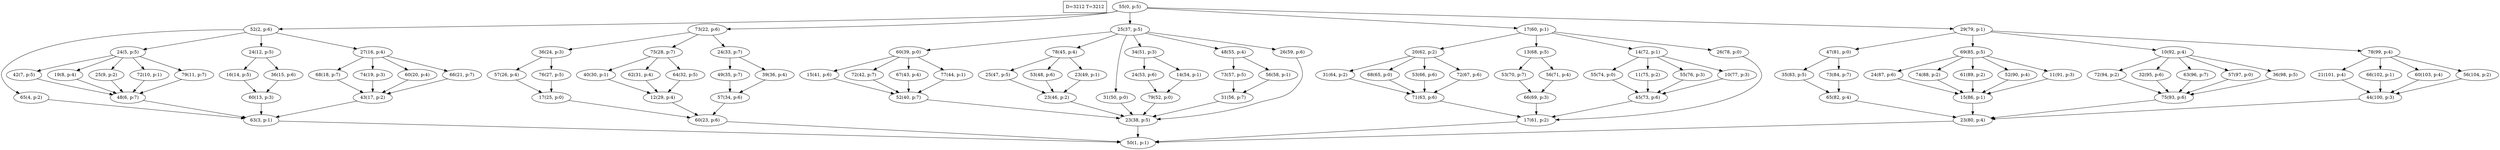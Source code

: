 digraph Task {
i [shape=box, label="D=3212 T=3212"]; 
0 [label="55(0, p:5)"];
1 [label="50(1, p:1)"];
2 [label="52(2, p:6)"];
3 [label="63(3, p:1)"];
4 [label="65(4, p:2)"];
5 [label="24(5, p:5)"];
6 [label="48(6, p:7)"];
7 [label="42(7, p:5)"];
8 [label="19(8, p:4)"];
9 [label="25(9, p:2)"];
10 [label="72(10, p:1)"];
11 [label="79(11, p:7)"];
12 [label="24(12, p:5)"];
13 [label="60(13, p:3)"];
14 [label="16(14, p:5)"];
15 [label="36(15, p:6)"];
16 [label="27(16, p:4)"];
17 [label="43(17, p:2)"];
18 [label="68(18, p:7)"];
19 [label="74(19, p:3)"];
20 [label="60(20, p:4)"];
21 [label="66(21, p:7)"];
22 [label="73(22, p:6)"];
23 [label="60(23, p:6)"];
24 [label="36(24, p:3)"];
25 [label="17(25, p:0)"];
26 [label="57(26, p:4)"];
27 [label="76(27, p:5)"];
28 [label="75(28, p:7)"];
29 [label="12(29, p:4)"];
30 [label="40(30, p:1)"];
31 [label="62(31, p:4)"];
32 [label="64(32, p:5)"];
33 [label="24(33, p:7)"];
34 [label="57(34, p:6)"];
35 [label="49(35, p:7)"];
36 [label="39(36, p:4)"];
37 [label="25(37, p:5)"];
38 [label="23(38, p:5)"];
39 [label="60(39, p:0)"];
40 [label="52(40, p:7)"];
41 [label="15(41, p:6)"];
42 [label="72(42, p:7)"];
43 [label="67(43, p:4)"];
44 [label="77(44, p:1)"];
45 [label="78(45, p:4)"];
46 [label="23(46, p:2)"];
47 [label="25(47, p:5)"];
48 [label="53(48, p:6)"];
49 [label="23(49, p:1)"];
50 [label="31(50, p:0)"];
51 [label="34(51, p:3)"];
52 [label="79(52, p:0)"];
53 [label="24(53, p:6)"];
54 [label="14(54, p:1)"];
55 [label="48(55, p:4)"];
56 [label="31(56, p:7)"];
57 [label="73(57, p:5)"];
58 [label="56(58, p:1)"];
59 [label="26(59, p:6)"];
60 [label="17(60, p:1)"];
61 [label="17(61, p:2)"];
62 [label="20(62, p:2)"];
63 [label="71(63, p:6)"];
64 [label="31(64, p:2)"];
65 [label="68(65, p:0)"];
66 [label="53(66, p:6)"];
67 [label="72(67, p:6)"];
68 [label="13(68, p:5)"];
69 [label="66(69, p:3)"];
70 [label="53(70, p:7)"];
71 [label="56(71, p:4)"];
72 [label="14(72, p:1)"];
73 [label="45(73, p:6)"];
74 [label="55(74, p:0)"];
75 [label="11(75, p:2)"];
76 [label="55(76, p:3)"];
77 [label="10(77, p:3)"];
78 [label="26(78, p:0)"];
79 [label="29(79, p:1)"];
80 [label="23(80, p:4)"];
81 [label="47(81, p:0)"];
82 [label="65(82, p:4)"];
83 [label="35(83, p:5)"];
84 [label="73(84, p:7)"];
85 [label="69(85, p:5)"];
86 [label="15(86, p:1)"];
87 [label="24(87, p:6)"];
88 [label="74(88, p:2)"];
89 [label="61(89, p:2)"];
90 [label="52(90, p:4)"];
91 [label="11(91, p:3)"];
92 [label="10(92, p:4)"];
93 [label="75(93, p:6)"];
94 [label="72(94, p:2)"];
95 [label="32(95, p:6)"];
96 [label="63(96, p:7)"];
97 [label="57(97, p:0)"];
98 [label="36(98, p:5)"];
99 [label="78(99, p:4)"];
100 [label="44(100, p:3)"];
101 [label="21(101, p:4)"];
102 [label="66(102, p:1)"];
103 [label="60(103, p:4)"];
104 [label="56(104, p:2)"];
0 -> 2;
0 -> 22;
0 -> 37;
0 -> 60;
0 -> 79;
2 -> 4;
2 -> 5;
2 -> 12;
2 -> 16;
3 -> 1;
4 -> 3;
5 -> 7;
5 -> 8;
5 -> 9;
5 -> 10;
5 -> 11;
6 -> 3;
7 -> 6;
8 -> 6;
9 -> 6;
10 -> 6;
11 -> 6;
12 -> 14;
12 -> 15;
13 -> 3;
14 -> 13;
15 -> 13;
16 -> 18;
16 -> 19;
16 -> 20;
16 -> 21;
17 -> 3;
18 -> 17;
19 -> 17;
20 -> 17;
21 -> 17;
22 -> 24;
22 -> 28;
22 -> 33;
23 -> 1;
24 -> 26;
24 -> 27;
25 -> 23;
26 -> 25;
27 -> 25;
28 -> 30;
28 -> 31;
28 -> 32;
29 -> 23;
30 -> 29;
31 -> 29;
32 -> 29;
33 -> 35;
33 -> 36;
34 -> 23;
35 -> 34;
36 -> 34;
37 -> 39;
37 -> 45;
37 -> 50;
37 -> 51;
37 -> 55;
37 -> 59;
38 -> 1;
39 -> 41;
39 -> 42;
39 -> 43;
39 -> 44;
40 -> 38;
41 -> 40;
42 -> 40;
43 -> 40;
44 -> 40;
45 -> 47;
45 -> 48;
45 -> 49;
46 -> 38;
47 -> 46;
48 -> 46;
49 -> 46;
50 -> 38;
51 -> 53;
51 -> 54;
52 -> 38;
53 -> 52;
54 -> 52;
55 -> 57;
55 -> 58;
56 -> 38;
57 -> 56;
58 -> 56;
59 -> 38;
60 -> 62;
60 -> 68;
60 -> 72;
60 -> 78;
61 -> 1;
62 -> 64;
62 -> 65;
62 -> 66;
62 -> 67;
63 -> 61;
64 -> 63;
65 -> 63;
66 -> 63;
67 -> 63;
68 -> 70;
68 -> 71;
69 -> 61;
70 -> 69;
71 -> 69;
72 -> 74;
72 -> 75;
72 -> 76;
72 -> 77;
73 -> 61;
74 -> 73;
75 -> 73;
76 -> 73;
77 -> 73;
78 -> 61;
79 -> 81;
79 -> 85;
79 -> 92;
79 -> 99;
80 -> 1;
81 -> 83;
81 -> 84;
82 -> 80;
83 -> 82;
84 -> 82;
85 -> 87;
85 -> 88;
85 -> 89;
85 -> 90;
85 -> 91;
86 -> 80;
87 -> 86;
88 -> 86;
89 -> 86;
90 -> 86;
91 -> 86;
92 -> 94;
92 -> 95;
92 -> 96;
92 -> 97;
92 -> 98;
93 -> 80;
94 -> 93;
95 -> 93;
96 -> 93;
97 -> 93;
98 -> 93;
99 -> 101;
99 -> 102;
99 -> 103;
99 -> 104;
100 -> 80;
101 -> 100;
102 -> 100;
103 -> 100;
104 -> 100;
}
